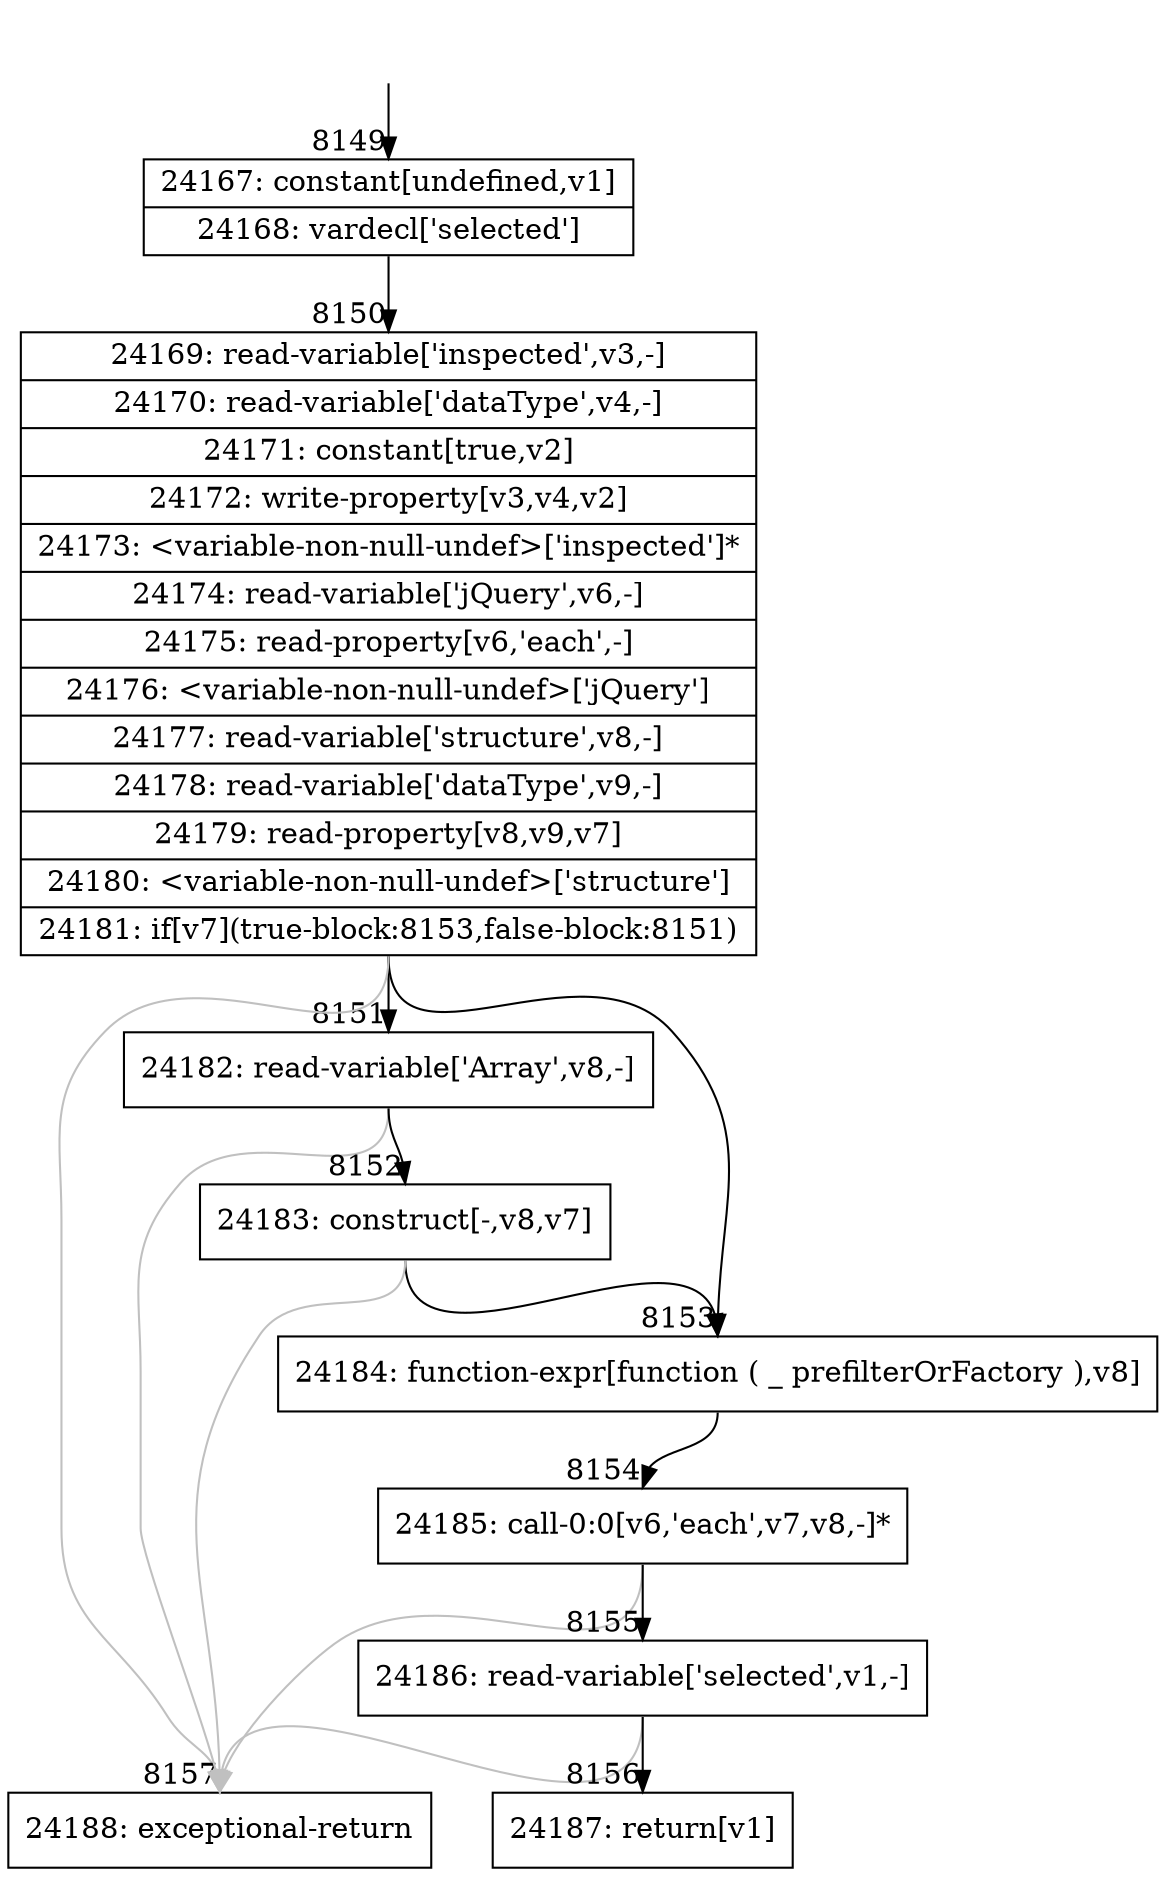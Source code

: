 digraph {
rankdir="TD"
BB_entry508[shape=none,label=""];
BB_entry508 -> BB8149 [tailport=s, headport=n, headlabel="    8149"]
BB8149 [shape=record label="{24167: constant[undefined,v1]|24168: vardecl['selected']}" ] 
BB8149 -> BB8150 [tailport=s, headport=n, headlabel="      8150"]
BB8150 [shape=record label="{24169: read-variable['inspected',v3,-]|24170: read-variable['dataType',v4,-]|24171: constant[true,v2]|24172: write-property[v3,v4,v2]|24173: \<variable-non-null-undef\>['inspected']*|24174: read-variable['jQuery',v6,-]|24175: read-property[v6,'each',-]|24176: \<variable-non-null-undef\>['jQuery']|24177: read-variable['structure',v8,-]|24178: read-variable['dataType',v9,-]|24179: read-property[v8,v9,v7]|24180: \<variable-non-null-undef\>['structure']|24181: if[v7](true-block:8153,false-block:8151)}" ] 
BB8150 -> BB8153 [tailport=s, headport=n, headlabel="      8153"]
BB8150 -> BB8151 [tailport=s, headport=n, headlabel="      8151"]
BB8150 -> BB8157 [tailport=s, headport=n, color=gray, headlabel="      8157"]
BB8151 [shape=record label="{24182: read-variable['Array',v8,-]}" ] 
BB8151 -> BB8152 [tailport=s, headport=n, headlabel="      8152"]
BB8151 -> BB8157 [tailport=s, headport=n, color=gray]
BB8152 [shape=record label="{24183: construct[-,v8,v7]}" ] 
BB8152 -> BB8153 [tailport=s, headport=n]
BB8152 -> BB8157 [tailport=s, headport=n, color=gray]
BB8153 [shape=record label="{24184: function-expr[function ( _ prefilterOrFactory ),v8]}" ] 
BB8153 -> BB8154 [tailport=s, headport=n, headlabel="      8154"]
BB8154 [shape=record label="{24185: call-0:0[v6,'each',v7,v8,-]*}" ] 
BB8154 -> BB8155 [tailport=s, headport=n, headlabel="      8155"]
BB8154 -> BB8157 [tailport=s, headport=n, color=gray]
BB8155 [shape=record label="{24186: read-variable['selected',v1,-]}" ] 
BB8155 -> BB8156 [tailport=s, headport=n, headlabel="      8156"]
BB8155 -> BB8157 [tailport=s, headport=n, color=gray]
BB8156 [shape=record label="{24187: return[v1]}" ] 
BB8157 [shape=record label="{24188: exceptional-return}" ] 
}
